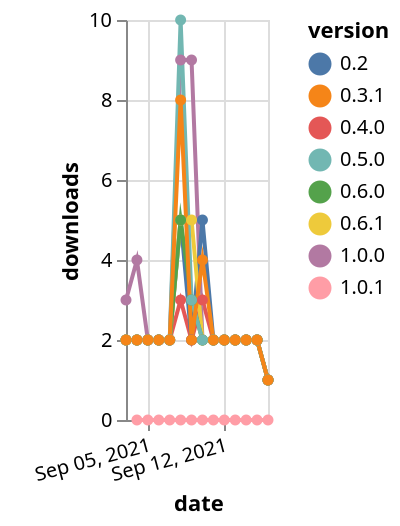 {"$schema": "https://vega.github.io/schema/vega-lite/v5.json", "description": "A simple bar chart with embedded data.", "data": {"values": [{"date": "2021-09-03", "total": 1111, "delta": 2, "version": "0.4.0"}, {"date": "2021-09-04", "total": 1113, "delta": 2, "version": "0.4.0"}, {"date": "2021-09-05", "total": 1115, "delta": 2, "version": "0.4.0"}, {"date": "2021-09-06", "total": 1117, "delta": 2, "version": "0.4.0"}, {"date": "2021-09-07", "total": 1119, "delta": 2, "version": "0.4.0"}, {"date": "2021-09-08", "total": 1122, "delta": 3, "version": "0.4.0"}, {"date": "2021-09-09", "total": 1124, "delta": 2, "version": "0.4.0"}, {"date": "2021-09-10", "total": 1127, "delta": 3, "version": "0.4.0"}, {"date": "2021-09-11", "total": 1129, "delta": 2, "version": "0.4.0"}, {"date": "2021-09-12", "total": 1131, "delta": 2, "version": "0.4.0"}, {"date": "2021-09-13", "total": 1133, "delta": 2, "version": "0.4.0"}, {"date": "2021-09-14", "total": 1135, "delta": 2, "version": "0.4.0"}, {"date": "2021-09-15", "total": 1137, "delta": 2, "version": "0.4.0"}, {"date": "2021-09-16", "total": 1138, "delta": 1, "version": "0.4.0"}, {"date": "2021-09-04", "total": 94, "delta": 0, "version": "1.0.1"}, {"date": "2021-09-05", "total": 113, "delta": 0, "version": "1.0.1"}, {"date": "2021-09-06", "total": 115, "delta": 0, "version": "1.0.1"}, {"date": "2021-09-07", "total": 130, "delta": 0, "version": "1.0.1"}, {"date": "2021-09-08", "total": 136, "delta": 0, "version": "1.0.1"}, {"date": "2021-09-09", "total": 142, "delta": 0, "version": "1.0.1"}, {"date": "2021-09-10", "total": 145, "delta": 0, "version": "1.0.1"}, {"date": "2021-09-11", "total": 147, "delta": 0, "version": "1.0.1"}, {"date": "2021-09-12", "total": 149, "delta": 0, "version": "1.0.1"}, {"date": "2021-09-13", "total": 152, "delta": 0, "version": "1.0.1"}, {"date": "2021-09-14", "total": 154, "delta": 0, "version": "1.0.1"}, {"date": "2021-09-15", "total": 157, "delta": 0, "version": "1.0.1"}, {"date": "2021-09-16", "total": 158, "delta": 0, "version": "1.0.1"}, {"date": "2021-09-03", "total": 941, "delta": 3, "version": "1.0.0"}, {"date": "2021-09-04", "total": 945, "delta": 4, "version": "1.0.0"}, {"date": "2021-09-05", "total": 947, "delta": 2, "version": "1.0.0"}, {"date": "2021-09-06", "total": 949, "delta": 2, "version": "1.0.0"}, {"date": "2021-09-07", "total": 951, "delta": 2, "version": "1.0.0"}, {"date": "2021-09-08", "total": 960, "delta": 9, "version": "1.0.0"}, {"date": "2021-09-09", "total": 969, "delta": 9, "version": "1.0.0"}, {"date": "2021-09-10", "total": 971, "delta": 2, "version": "1.0.0"}, {"date": "2021-09-11", "total": 973, "delta": 2, "version": "1.0.0"}, {"date": "2021-09-12", "total": 975, "delta": 2, "version": "1.0.0"}, {"date": "2021-09-13", "total": 977, "delta": 2, "version": "1.0.0"}, {"date": "2021-09-14", "total": 979, "delta": 2, "version": "1.0.0"}, {"date": "2021-09-15", "total": 981, "delta": 2, "version": "1.0.0"}, {"date": "2021-09-16", "total": 982, "delta": 1, "version": "1.0.0"}, {"date": "2021-09-03", "total": 1408, "delta": 2, "version": "0.2"}, {"date": "2021-09-04", "total": 1410, "delta": 2, "version": "0.2"}, {"date": "2021-09-05", "total": 1412, "delta": 2, "version": "0.2"}, {"date": "2021-09-06", "total": 1414, "delta": 2, "version": "0.2"}, {"date": "2021-09-07", "total": 1416, "delta": 2, "version": "0.2"}, {"date": "2021-09-08", "total": 1421, "delta": 5, "version": "0.2"}, {"date": "2021-09-09", "total": 1423, "delta": 2, "version": "0.2"}, {"date": "2021-09-10", "total": 1428, "delta": 5, "version": "0.2"}, {"date": "2021-09-11", "total": 1430, "delta": 2, "version": "0.2"}, {"date": "2021-09-12", "total": 1432, "delta": 2, "version": "0.2"}, {"date": "2021-09-13", "total": 1434, "delta": 2, "version": "0.2"}, {"date": "2021-09-14", "total": 1436, "delta": 2, "version": "0.2"}, {"date": "2021-09-15", "total": 1438, "delta": 2, "version": "0.2"}, {"date": "2021-09-16", "total": 1439, "delta": 1, "version": "0.2"}, {"date": "2021-09-03", "total": 810, "delta": 2, "version": "0.6.1"}, {"date": "2021-09-04", "total": 812, "delta": 2, "version": "0.6.1"}, {"date": "2021-09-05", "total": 814, "delta": 2, "version": "0.6.1"}, {"date": "2021-09-06", "total": 816, "delta": 2, "version": "0.6.1"}, {"date": "2021-09-07", "total": 818, "delta": 2, "version": "0.6.1"}, {"date": "2021-09-08", "total": 823, "delta": 5, "version": "0.6.1"}, {"date": "2021-09-09", "total": 828, "delta": 5, "version": "0.6.1"}, {"date": "2021-09-10", "total": 830, "delta": 2, "version": "0.6.1"}, {"date": "2021-09-11", "total": 832, "delta": 2, "version": "0.6.1"}, {"date": "2021-09-12", "total": 834, "delta": 2, "version": "0.6.1"}, {"date": "2021-09-13", "total": 836, "delta": 2, "version": "0.6.1"}, {"date": "2021-09-14", "total": 838, "delta": 2, "version": "0.6.1"}, {"date": "2021-09-15", "total": 840, "delta": 2, "version": "0.6.1"}, {"date": "2021-09-16", "total": 841, "delta": 1, "version": "0.6.1"}, {"date": "2021-09-03", "total": 817, "delta": 2, "version": "0.6.0"}, {"date": "2021-09-04", "total": 819, "delta": 2, "version": "0.6.0"}, {"date": "2021-09-05", "total": 821, "delta": 2, "version": "0.6.0"}, {"date": "2021-09-06", "total": 823, "delta": 2, "version": "0.6.0"}, {"date": "2021-09-07", "total": 825, "delta": 2, "version": "0.6.0"}, {"date": "2021-09-08", "total": 830, "delta": 5, "version": "0.6.0"}, {"date": "2021-09-09", "total": 833, "delta": 3, "version": "0.6.0"}, {"date": "2021-09-10", "total": 835, "delta": 2, "version": "0.6.0"}, {"date": "2021-09-11", "total": 837, "delta": 2, "version": "0.6.0"}, {"date": "2021-09-12", "total": 839, "delta": 2, "version": "0.6.0"}, {"date": "2021-09-13", "total": 841, "delta": 2, "version": "0.6.0"}, {"date": "2021-09-14", "total": 843, "delta": 2, "version": "0.6.0"}, {"date": "2021-09-15", "total": 845, "delta": 2, "version": "0.6.0"}, {"date": "2021-09-16", "total": 846, "delta": 1, "version": "0.6.0"}, {"date": "2021-09-03", "total": 1438, "delta": 2, "version": "0.5.0"}, {"date": "2021-09-04", "total": 1440, "delta": 2, "version": "0.5.0"}, {"date": "2021-09-05", "total": 1442, "delta": 2, "version": "0.5.0"}, {"date": "2021-09-06", "total": 1444, "delta": 2, "version": "0.5.0"}, {"date": "2021-09-07", "total": 1446, "delta": 2, "version": "0.5.0"}, {"date": "2021-09-08", "total": 1456, "delta": 10, "version": "0.5.0"}, {"date": "2021-09-09", "total": 1459, "delta": 3, "version": "0.5.0"}, {"date": "2021-09-10", "total": 1461, "delta": 2, "version": "0.5.0"}, {"date": "2021-09-11", "total": 1463, "delta": 2, "version": "0.5.0"}, {"date": "2021-09-12", "total": 1465, "delta": 2, "version": "0.5.0"}, {"date": "2021-09-13", "total": 1467, "delta": 2, "version": "0.5.0"}, {"date": "2021-09-14", "total": 1469, "delta": 2, "version": "0.5.0"}, {"date": "2021-09-15", "total": 1471, "delta": 2, "version": "0.5.0"}, {"date": "2021-09-16", "total": 1472, "delta": 1, "version": "0.5.0"}, {"date": "2021-09-03", "total": 1666, "delta": 2, "version": "0.3.1"}, {"date": "2021-09-04", "total": 1668, "delta": 2, "version": "0.3.1"}, {"date": "2021-09-05", "total": 1670, "delta": 2, "version": "0.3.1"}, {"date": "2021-09-06", "total": 1672, "delta": 2, "version": "0.3.1"}, {"date": "2021-09-07", "total": 1674, "delta": 2, "version": "0.3.1"}, {"date": "2021-09-08", "total": 1682, "delta": 8, "version": "0.3.1"}, {"date": "2021-09-09", "total": 1684, "delta": 2, "version": "0.3.1"}, {"date": "2021-09-10", "total": 1688, "delta": 4, "version": "0.3.1"}, {"date": "2021-09-11", "total": 1690, "delta": 2, "version": "0.3.1"}, {"date": "2021-09-12", "total": 1692, "delta": 2, "version": "0.3.1"}, {"date": "2021-09-13", "total": 1694, "delta": 2, "version": "0.3.1"}, {"date": "2021-09-14", "total": 1696, "delta": 2, "version": "0.3.1"}, {"date": "2021-09-15", "total": 1698, "delta": 2, "version": "0.3.1"}, {"date": "2021-09-16", "total": 1699, "delta": 1, "version": "0.3.1"}]}, "width": "container", "mark": {"type": "line", "point": {"filled": true}}, "encoding": {"x": {"field": "date", "type": "temporal", "timeUnit": "yearmonthdate", "title": "date", "axis": {"labelAngle": -15}}, "y": {"field": "delta", "type": "quantitative", "title": "downloads"}, "color": {"field": "version", "type": "nominal"}, "tooltip": {"field": "delta"}}}